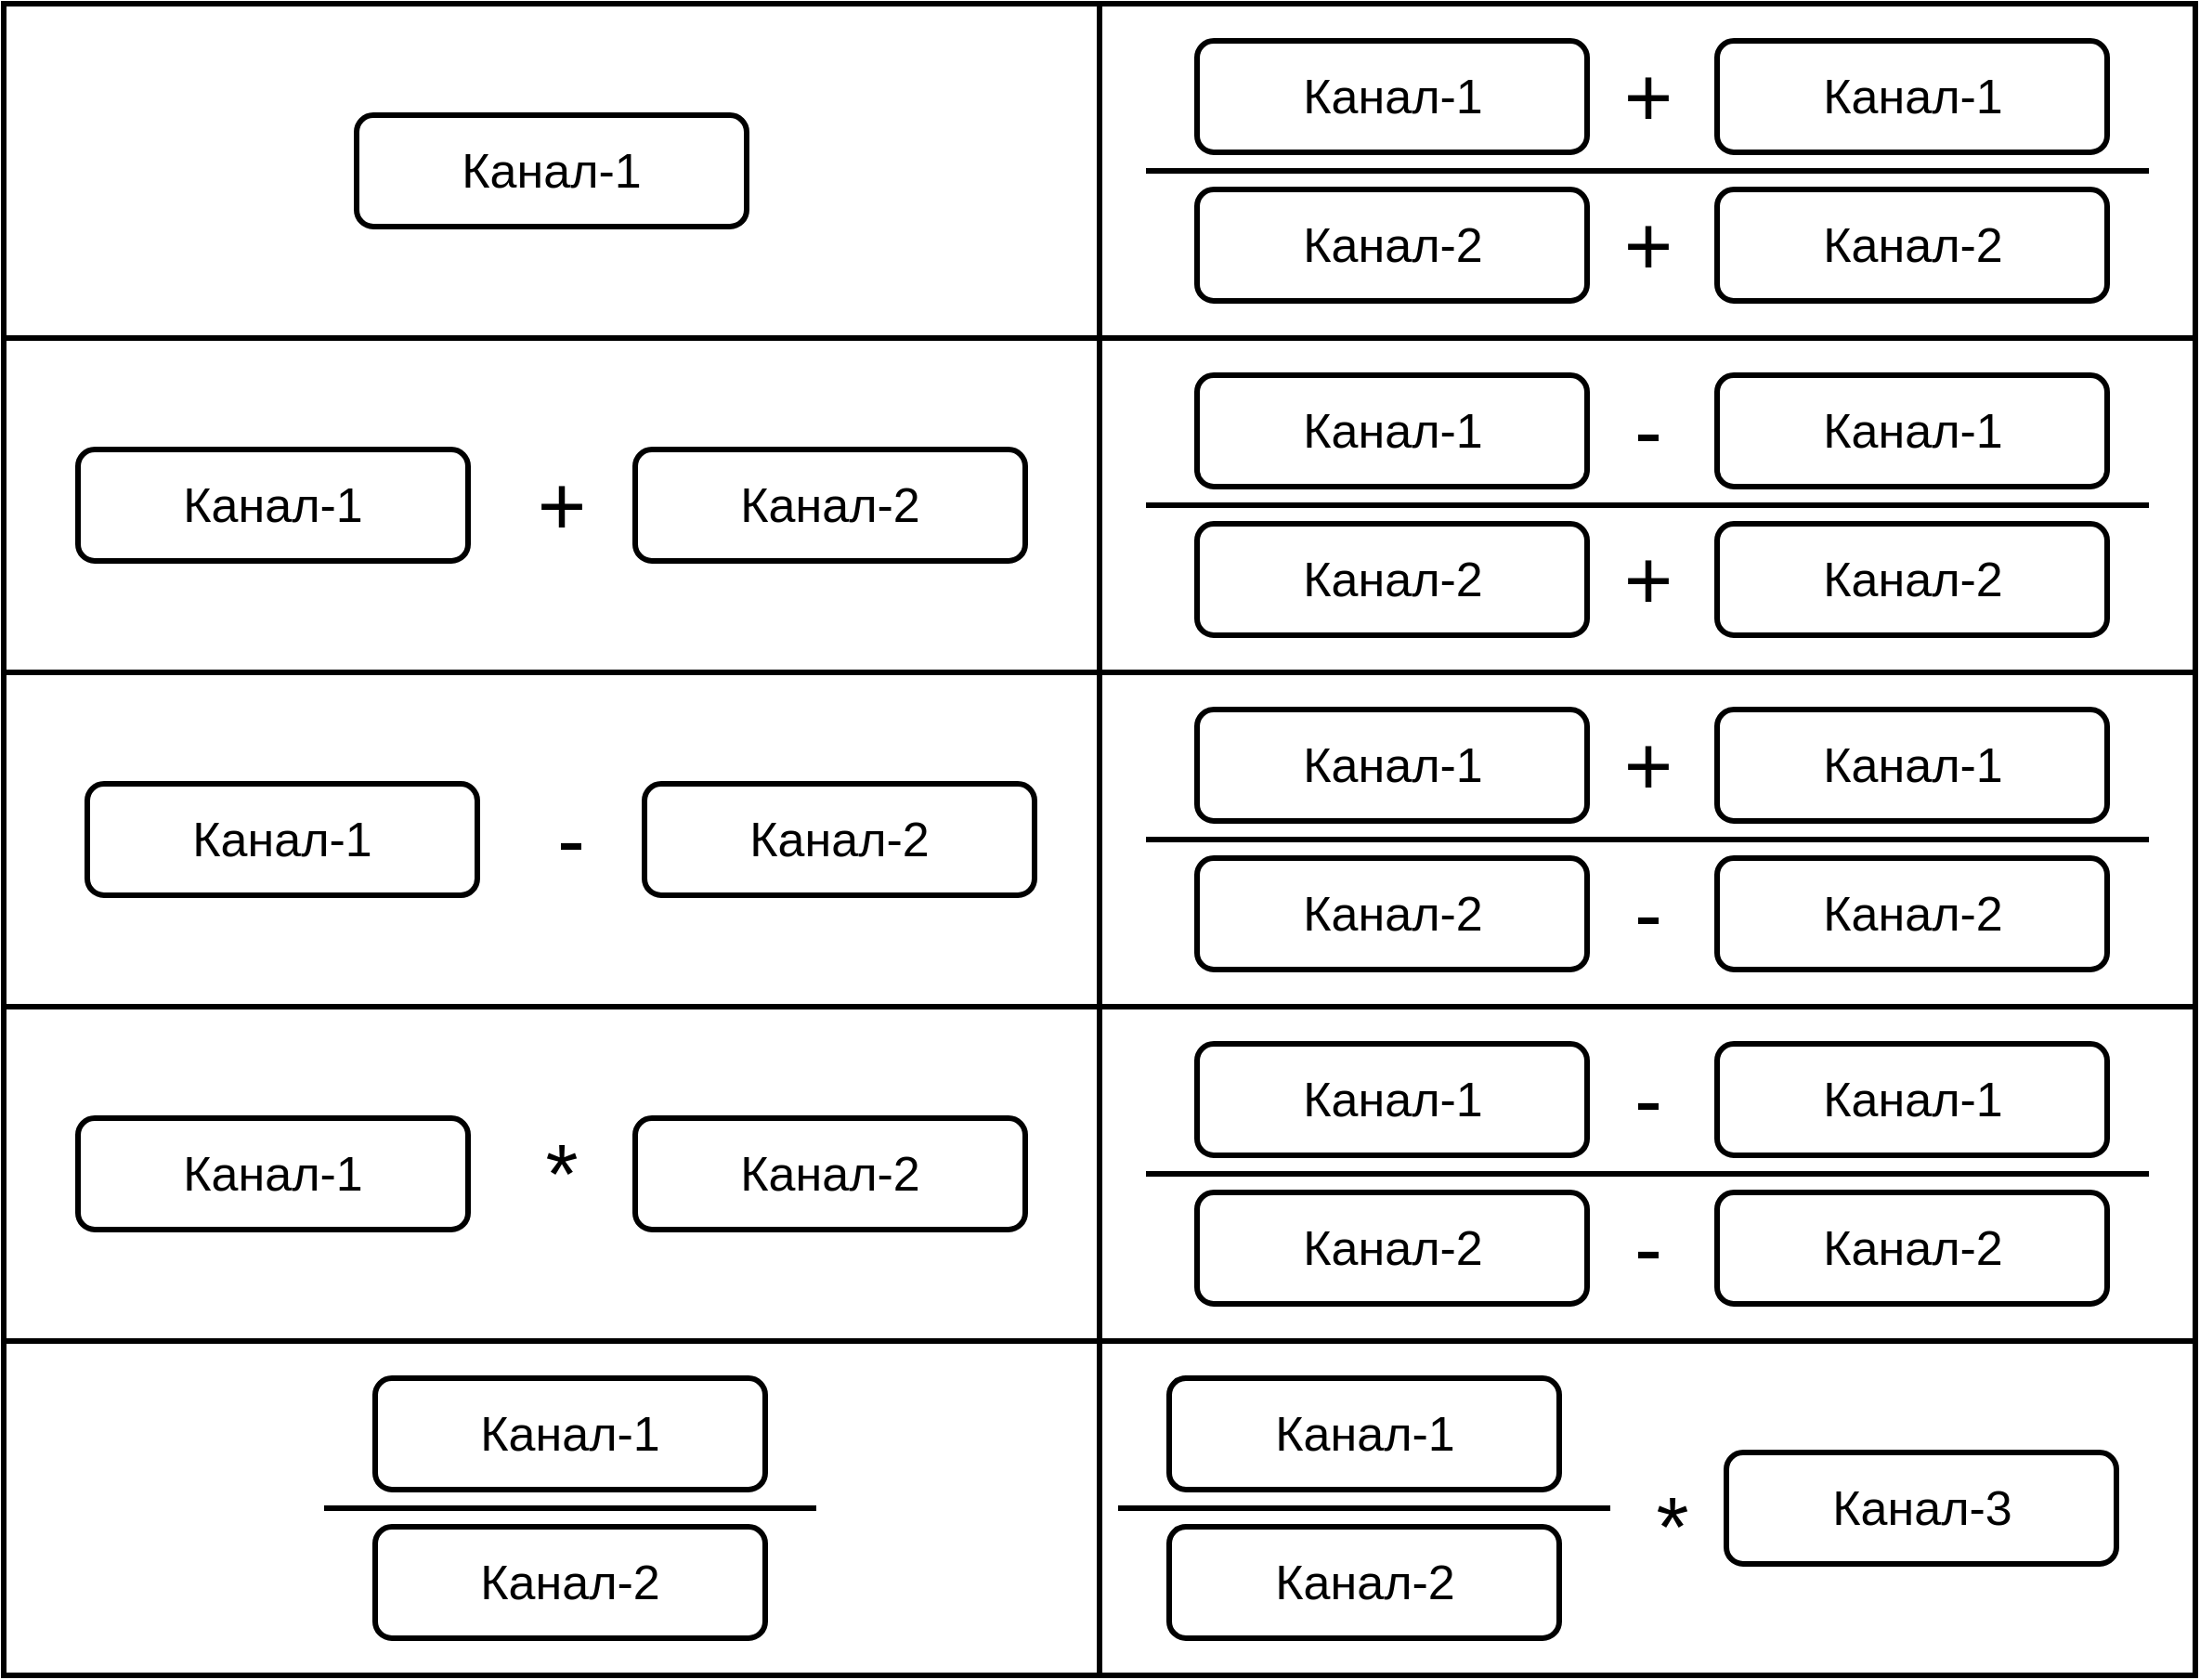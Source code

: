 <mxfile version="13.9.9" type="device"><diagram id="wRbeWfzyoc95JxSgZoln" name="Page-1"><mxGraphModel dx="2172" dy="785" grid="1" gridSize="10" guides="1" tooltips="1" connect="1" arrows="1" fold="1" page="1" pageScale="1" pageWidth="1169" pageHeight="827" math="0" shadow="0"><root><mxCell id="0"/><mxCell id="1" parent="0"/><mxCell id="hEpoVHBdp_pHFILftYf1-1" value="Канал-1" style="rounded=1;whiteSpace=wrap;html=1;strokeWidth=3;fontSize=26;" parent="1" vertex="1"><mxGeometry x="640" y="1250" width="210" height="60" as="geometry"/></mxCell><mxCell id="hEpoVHBdp_pHFILftYf1-2" value="Канал-1" style="rounded=1;whiteSpace=wrap;html=1;strokeWidth=3;fontSize=26;" parent="1" vertex="1"><mxGeometry x="490" y="1430" width="210" height="60" as="geometry"/></mxCell><mxCell id="hEpoVHBdp_pHFILftYf1-3" value="Канал-2" style="rounded=1;whiteSpace=wrap;html=1;strokeWidth=3;fontSize=26;" parent="1" vertex="1"><mxGeometry x="790" y="1430" width="210" height="60" as="geometry"/></mxCell><mxCell id="hEpoVHBdp_pHFILftYf1-4" value="&lt;font style=&quot;font-size: 45px&quot;&gt;+&lt;/font&gt;" style="text;html=1;align=center;verticalAlign=middle;resizable=0;points=[];autosize=1;fontSize=26;" parent="1" vertex="1"><mxGeometry x="730" y="1440" width="40" height="40" as="geometry"/></mxCell><mxCell id="hEpoVHBdp_pHFILftYf1-5" value="Канал-1" style="rounded=1;whiteSpace=wrap;html=1;strokeWidth=3;fontSize=26;" parent="1" vertex="1"><mxGeometry x="495" y="1610" width="210" height="60" as="geometry"/></mxCell><mxCell id="hEpoVHBdp_pHFILftYf1-6" value="Канал-2" style="rounded=1;whiteSpace=wrap;html=1;strokeWidth=3;fontSize=26;" parent="1" vertex="1"><mxGeometry x="795" y="1610" width="210" height="60" as="geometry"/></mxCell><mxCell id="hEpoVHBdp_pHFILftYf1-7" value="&lt;span style=&quot;font-size: 45px&quot;&gt;-&lt;/span&gt;" style="text;html=1;align=center;verticalAlign=middle;resizable=0;points=[];autosize=1;fontSize=26;" parent="1" vertex="1"><mxGeometry x="740" y="1620" width="30" height="40" as="geometry"/></mxCell><mxCell id="hEpoVHBdp_pHFILftYf1-8" value="Канал-1" style="rounded=1;whiteSpace=wrap;html=1;strokeWidth=3;fontSize=26;" parent="1" vertex="1"><mxGeometry x="490" y="1790" width="210" height="60" as="geometry"/></mxCell><mxCell id="hEpoVHBdp_pHFILftYf1-9" value="Канал-2" style="rounded=1;whiteSpace=wrap;html=1;strokeWidth=3;fontSize=26;" parent="1" vertex="1"><mxGeometry x="790" y="1790" width="210" height="60" as="geometry"/></mxCell><mxCell id="hEpoVHBdp_pHFILftYf1-10" value="&lt;span style=&quot;font-size: 45px&quot;&gt;*&lt;/span&gt;" style="text;html=1;align=center;verticalAlign=middle;resizable=0;points=[];autosize=1;fontSize=26;" parent="1" vertex="1"><mxGeometry x="735" y="1800" width="30" height="40" as="geometry"/></mxCell><mxCell id="hEpoVHBdp_pHFILftYf1-14" value="Канал-1" style="rounded=1;whiteSpace=wrap;html=1;strokeWidth=3;fontSize=26;" parent="1" vertex="1"><mxGeometry x="1077.5" y="1930" width="210" height="60" as="geometry"/></mxCell><mxCell id="hEpoVHBdp_pHFILftYf1-15" value="Канал-2" style="rounded=1;whiteSpace=wrap;html=1;strokeWidth=3;fontSize=26;" parent="1" vertex="1"><mxGeometry x="1077.5" y="2010" width="210" height="60" as="geometry"/></mxCell><mxCell id="hEpoVHBdp_pHFILftYf1-17" value="Канал-3" style="rounded=1;whiteSpace=wrap;html=1;strokeWidth=3;fontSize=26;" parent="1" vertex="1"><mxGeometry x="1377.5" y="1970" width="210" height="60" as="geometry"/></mxCell><mxCell id="hEpoVHBdp_pHFILftYf1-18" value="&lt;span style=&quot;font-size: 45px&quot;&gt;*&lt;/span&gt;" style="text;html=1;align=center;verticalAlign=middle;resizable=0;points=[];autosize=1;fontSize=26;" parent="1" vertex="1"><mxGeometry x="1332.5" y="1990" width="30" height="40" as="geometry"/></mxCell><mxCell id="hEpoVHBdp_pHFILftYf1-20" value="" style="html=1;fontSize=26;endArrow=none;endFill=0;strokeWidth=3;" parent="1" edge="1"><mxGeometry width="100" relative="1" as="geometry"><mxPoint x="1050" y="2000" as="sourcePoint"/><mxPoint x="1315" y="2000" as="targetPoint"/></mxGeometry></mxCell><mxCell id="hEpoVHBdp_pHFILftYf1-21" value="Канал-1" style="rounded=1;whiteSpace=wrap;html=1;strokeWidth=3;fontSize=26;" parent="1" vertex="1"><mxGeometry x="650" y="1930" width="210" height="60" as="geometry"/></mxCell><mxCell id="hEpoVHBdp_pHFILftYf1-22" value="Канал-2" style="rounded=1;whiteSpace=wrap;html=1;strokeWidth=3;fontSize=26;" parent="1" vertex="1"><mxGeometry x="650" y="2010" width="210" height="60" as="geometry"/></mxCell><mxCell id="hEpoVHBdp_pHFILftYf1-23" value="" style="html=1;fontSize=26;endArrow=none;endFill=0;strokeWidth=3;" parent="1" edge="1"><mxGeometry width="100" relative="1" as="geometry"><mxPoint x="622.5" y="2000" as="sourcePoint"/><mxPoint x="887.5" y="2000" as="targetPoint"/></mxGeometry></mxCell><mxCell id="hEpoVHBdp_pHFILftYf1-24" value="Канал-1" style="rounded=1;whiteSpace=wrap;html=1;strokeWidth=3;fontSize=26;" parent="1" vertex="1"><mxGeometry x="1092.5" y="1210" width="210" height="60" as="geometry"/></mxCell><mxCell id="hEpoVHBdp_pHFILftYf1-25" value="Канал-2" style="rounded=1;whiteSpace=wrap;html=1;strokeWidth=3;fontSize=26;" parent="1" vertex="1"><mxGeometry x="1092.5" y="1290" width="210" height="60" as="geometry"/></mxCell><mxCell id="hEpoVHBdp_pHFILftYf1-26" value="" style="html=1;fontSize=26;endArrow=none;endFill=0;strokeWidth=3;" parent="1" edge="1"><mxGeometry width="100" relative="1" as="geometry"><mxPoint x="1065" y="1280" as="sourcePoint"/><mxPoint x="1605" y="1280" as="targetPoint"/></mxGeometry></mxCell><mxCell id="hEpoVHBdp_pHFILftYf1-27" value="Канал-1" style="rounded=1;whiteSpace=wrap;html=1;strokeWidth=3;fontSize=26;" parent="1" vertex="1"><mxGeometry x="1372.5" y="1210" width="210" height="60" as="geometry"/></mxCell><mxCell id="hEpoVHBdp_pHFILftYf1-28" value="Канал-2" style="rounded=1;whiteSpace=wrap;html=1;strokeWidth=3;fontSize=26;" parent="1" vertex="1"><mxGeometry x="1372.5" y="1290" width="210" height="60" as="geometry"/></mxCell><mxCell id="hEpoVHBdp_pHFILftYf1-30" value="&lt;font style=&quot;font-size: 45px&quot;&gt;+&lt;/font&gt;" style="text;html=1;align=center;verticalAlign=middle;resizable=0;points=[];autosize=1;fontSize=26;" parent="1" vertex="1"><mxGeometry x="1315" y="1220" width="40" height="40" as="geometry"/></mxCell><mxCell id="hEpoVHBdp_pHFILftYf1-31" value="&lt;font style=&quot;font-size: 45px&quot;&gt;+&lt;/font&gt;" style="text;html=1;align=center;verticalAlign=middle;resizable=0;points=[];autosize=1;fontSize=26;" parent="1" vertex="1"><mxGeometry x="1315" y="1300" width="40" height="40" as="geometry"/></mxCell><mxCell id="hEpoVHBdp_pHFILftYf1-32" value="Канал-1" style="rounded=1;whiteSpace=wrap;html=1;strokeWidth=3;fontSize=26;" parent="1" vertex="1"><mxGeometry x="1092.5" y="1390" width="210" height="60" as="geometry"/></mxCell><mxCell id="hEpoVHBdp_pHFILftYf1-33" value="Канал-2" style="rounded=1;whiteSpace=wrap;html=1;strokeWidth=3;fontSize=26;" parent="1" vertex="1"><mxGeometry x="1092.5" y="1470" width="210" height="60" as="geometry"/></mxCell><mxCell id="hEpoVHBdp_pHFILftYf1-34" value="" style="html=1;fontSize=26;endArrow=none;endFill=0;strokeWidth=3;" parent="1" edge="1"><mxGeometry width="100" relative="1" as="geometry"><mxPoint x="1065" y="1460" as="sourcePoint"/><mxPoint x="1605" y="1460" as="targetPoint"/></mxGeometry></mxCell><mxCell id="hEpoVHBdp_pHFILftYf1-35" value="Канал-1" style="rounded=1;whiteSpace=wrap;html=1;strokeWidth=3;fontSize=26;" parent="1" vertex="1"><mxGeometry x="1372.5" y="1390" width="210" height="60" as="geometry"/></mxCell><mxCell id="hEpoVHBdp_pHFILftYf1-36" value="Канал-2" style="rounded=1;whiteSpace=wrap;html=1;strokeWidth=3;fontSize=26;" parent="1" vertex="1"><mxGeometry x="1372.5" y="1470" width="210" height="60" as="geometry"/></mxCell><mxCell id="hEpoVHBdp_pHFILftYf1-37" value="&lt;span style=&quot;font-size: 45px&quot;&gt;-&lt;/span&gt;" style="text;html=1;align=center;verticalAlign=middle;resizable=0;points=[];autosize=1;fontSize=26;" parent="1" vertex="1"><mxGeometry x="1320" y="1400" width="30" height="40" as="geometry"/></mxCell><mxCell id="hEpoVHBdp_pHFILftYf1-38" value="&lt;font style=&quot;font-size: 45px&quot;&gt;+&lt;/font&gt;" style="text;html=1;align=center;verticalAlign=middle;resizable=0;points=[];autosize=1;fontSize=26;" parent="1" vertex="1"><mxGeometry x="1315" y="1480" width="40" height="40" as="geometry"/></mxCell><mxCell id="hEpoVHBdp_pHFILftYf1-39" value="Канал-1" style="rounded=1;whiteSpace=wrap;html=1;strokeWidth=3;fontSize=26;" parent="1" vertex="1"><mxGeometry x="1092.5" y="1570" width="210" height="60" as="geometry"/></mxCell><mxCell id="hEpoVHBdp_pHFILftYf1-40" value="Канал-2" style="rounded=1;whiteSpace=wrap;html=1;strokeWidth=3;fontSize=26;" parent="1" vertex="1"><mxGeometry x="1092.5" y="1650" width="210" height="60" as="geometry"/></mxCell><mxCell id="hEpoVHBdp_pHFILftYf1-41" value="" style="html=1;fontSize=26;endArrow=none;endFill=0;strokeWidth=3;" parent="1" edge="1"><mxGeometry width="100" relative="1" as="geometry"><mxPoint x="1065" y="1640" as="sourcePoint"/><mxPoint x="1605" y="1640" as="targetPoint"/></mxGeometry></mxCell><mxCell id="hEpoVHBdp_pHFILftYf1-42" value="Канал-1" style="rounded=1;whiteSpace=wrap;html=1;strokeWidth=3;fontSize=26;" parent="1" vertex="1"><mxGeometry x="1372.5" y="1570" width="210" height="60" as="geometry"/></mxCell><mxCell id="hEpoVHBdp_pHFILftYf1-43" value="Канал-2" style="rounded=1;whiteSpace=wrap;html=1;strokeWidth=3;fontSize=26;" parent="1" vertex="1"><mxGeometry x="1372.5" y="1650" width="210" height="60" as="geometry"/></mxCell><mxCell id="hEpoVHBdp_pHFILftYf1-44" value="&lt;span style=&quot;font-size: 45px&quot;&gt;+&lt;/span&gt;" style="text;html=1;align=center;verticalAlign=middle;resizable=0;points=[];autosize=1;fontSize=26;" parent="1" vertex="1"><mxGeometry x="1315" y="1580" width="40" height="40" as="geometry"/></mxCell><mxCell id="hEpoVHBdp_pHFILftYf1-45" value="&lt;span style=&quot;font-size: 45px&quot;&gt;-&lt;/span&gt;" style="text;html=1;align=center;verticalAlign=middle;resizable=0;points=[];autosize=1;fontSize=26;" parent="1" vertex="1"><mxGeometry x="1320" y="1660" width="30" height="40" as="geometry"/></mxCell><mxCell id="hEpoVHBdp_pHFILftYf1-47" value="Канал-1" style="rounded=1;whiteSpace=wrap;html=1;strokeWidth=3;fontSize=26;" parent="1" vertex="1"><mxGeometry x="1092.5" y="1750" width="210" height="60" as="geometry"/></mxCell><mxCell id="hEpoVHBdp_pHFILftYf1-48" value="Канал-2" style="rounded=1;whiteSpace=wrap;html=1;strokeWidth=3;fontSize=26;" parent="1" vertex="1"><mxGeometry x="1092.5" y="1830" width="210" height="60" as="geometry"/></mxCell><mxCell id="hEpoVHBdp_pHFILftYf1-49" value="" style="html=1;fontSize=26;endArrow=none;endFill=0;strokeWidth=3;" parent="1" edge="1"><mxGeometry width="100" relative="1" as="geometry"><mxPoint x="1065" y="1820" as="sourcePoint"/><mxPoint x="1605" y="1820" as="targetPoint"/></mxGeometry></mxCell><mxCell id="hEpoVHBdp_pHFILftYf1-50" value="Канал-1" style="rounded=1;whiteSpace=wrap;html=1;strokeWidth=3;fontSize=26;" parent="1" vertex="1"><mxGeometry x="1372.5" y="1750" width="210" height="60" as="geometry"/></mxCell><mxCell id="hEpoVHBdp_pHFILftYf1-51" value="Канал-2" style="rounded=1;whiteSpace=wrap;html=1;strokeWidth=3;fontSize=26;" parent="1" vertex="1"><mxGeometry x="1372.5" y="1830" width="210" height="60" as="geometry"/></mxCell><mxCell id="hEpoVHBdp_pHFILftYf1-52" value="&lt;span style=&quot;font-size: 45px&quot;&gt;-&lt;/span&gt;" style="text;html=1;align=center;verticalAlign=middle;resizable=0;points=[];autosize=1;fontSize=26;" parent="1" vertex="1"><mxGeometry x="1320" y="1760" width="30" height="40" as="geometry"/></mxCell><mxCell id="hEpoVHBdp_pHFILftYf1-54" value="&lt;span style=&quot;font-size: 45px&quot;&gt;-&lt;/span&gt;" style="text;html=1;align=center;verticalAlign=middle;resizable=0;points=[];autosize=1;fontSize=26;" parent="1" vertex="1"><mxGeometry x="1320" y="1840" width="30" height="40" as="geometry"/></mxCell><mxCell id="hEpoVHBdp_pHFILftYf1-57" value="" style="rounded=0;whiteSpace=wrap;html=1;strokeWidth=3;fillColor=none;fontSize=26;" parent="1" vertex="1"><mxGeometry x="450" y="1190" width="590" height="180" as="geometry"/></mxCell><mxCell id="hEpoVHBdp_pHFILftYf1-58" value="" style="rounded=0;whiteSpace=wrap;html=1;strokeWidth=3;fillColor=none;fontSize=26;" parent="1" vertex="1"><mxGeometry x="450" y="1370" width="590" height="180" as="geometry"/></mxCell><mxCell id="hEpoVHBdp_pHFILftYf1-59" value="" style="rounded=0;whiteSpace=wrap;html=1;strokeWidth=3;fillColor=none;fontSize=26;" parent="1" vertex="1"><mxGeometry x="1040" y="1190" width="590" height="180" as="geometry"/></mxCell><mxCell id="hEpoVHBdp_pHFILftYf1-60" value="" style="rounded=0;whiteSpace=wrap;html=1;strokeWidth=3;fillColor=none;fontSize=26;" parent="1" vertex="1"><mxGeometry x="1040" y="1370" width="590" height="180" as="geometry"/></mxCell><mxCell id="hEpoVHBdp_pHFILftYf1-61" value="" style="rounded=0;whiteSpace=wrap;html=1;strokeWidth=3;fillColor=none;fontSize=26;" parent="1" vertex="1"><mxGeometry x="450" y="1550" width="590" height="180" as="geometry"/></mxCell><mxCell id="hEpoVHBdp_pHFILftYf1-62" value="" style="rounded=0;whiteSpace=wrap;html=1;strokeWidth=3;fillColor=none;fontSize=26;" parent="1" vertex="1"><mxGeometry x="450" y="1730" width="590" height="180" as="geometry"/></mxCell><mxCell id="hEpoVHBdp_pHFILftYf1-63" value="" style="rounded=0;whiteSpace=wrap;html=1;strokeWidth=3;fillColor=none;fontSize=26;" parent="1" vertex="1"><mxGeometry x="1040" y="1550" width="590" height="180" as="geometry"/></mxCell><mxCell id="hEpoVHBdp_pHFILftYf1-64" value="" style="rounded=0;whiteSpace=wrap;html=1;strokeWidth=3;fillColor=none;fontSize=26;" parent="1" vertex="1"><mxGeometry x="1040" y="1730" width="590" height="180" as="geometry"/></mxCell><mxCell id="hEpoVHBdp_pHFILftYf1-65" value="" style="rounded=0;whiteSpace=wrap;html=1;strokeWidth=3;fillColor=none;fontSize=26;" parent="1" vertex="1"><mxGeometry x="450" y="1910" width="590" height="180" as="geometry"/></mxCell><mxCell id="hEpoVHBdp_pHFILftYf1-67" value="" style="rounded=0;whiteSpace=wrap;html=1;strokeWidth=3;fillColor=none;fontSize=26;" parent="1" vertex="1"><mxGeometry x="1040" y="1910" width="590" height="180" as="geometry"/></mxCell></root></mxGraphModel></diagram></mxfile>
